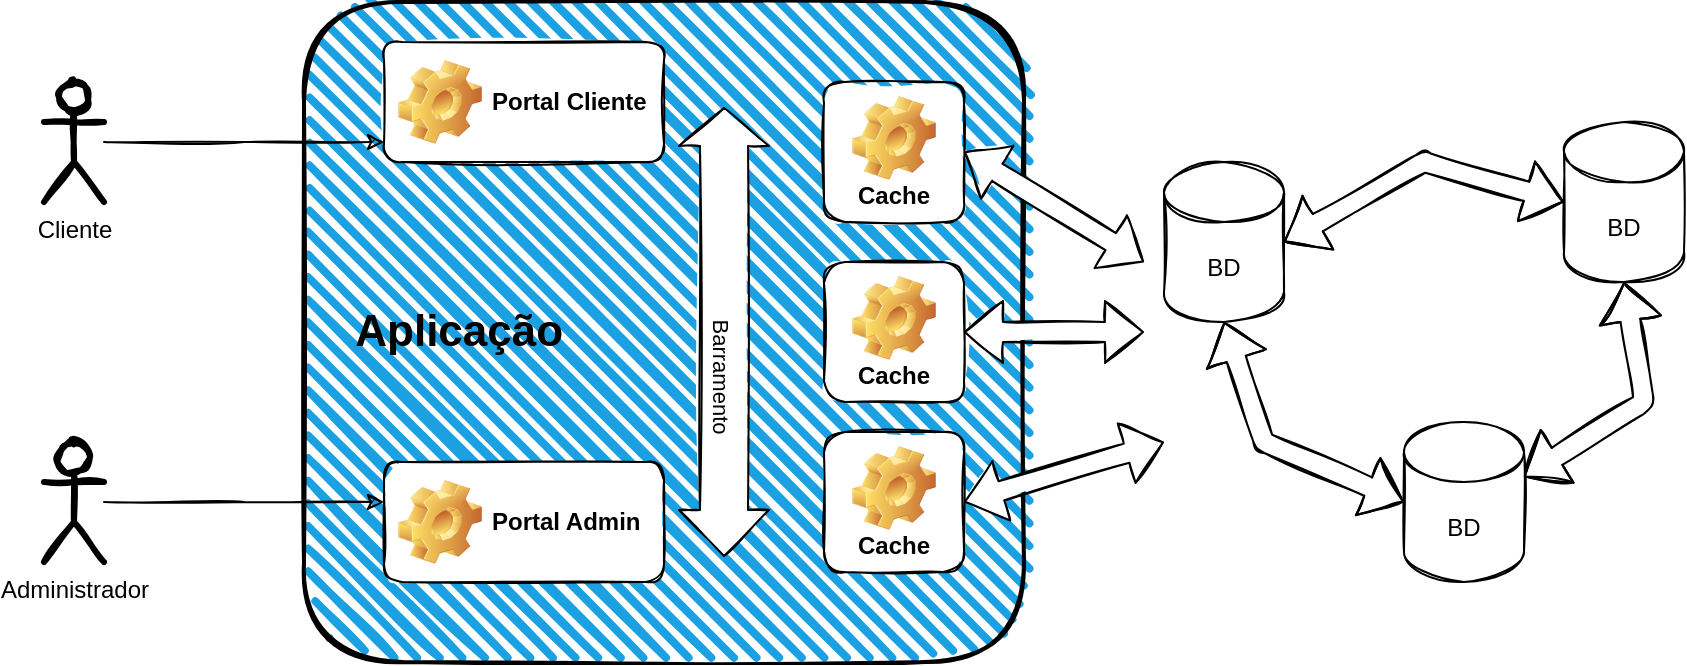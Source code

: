 <mxfile version="14.1.8" type="device"><diagram id="hdgojOCVVJl3eMrqO72T" name="Page-1"><mxGraphModel dx="1106" dy="807" grid="1" gridSize="10" guides="1" tooltips="1" connect="1" arrows="1" fold="1" page="1" pageScale="1" pageWidth="850" pageHeight="1100" math="0" shadow="0"><root><mxCell id="0"/><mxCell id="1" parent="0"/><mxCell id="LrgaLFob0pyDUXB0AyNG-19" value="&lt;font style=&quot;font-size: 22px&quot;&gt;&lt;b&gt;&lt;font style=&quot;font-size: 22px&quot;&gt;&amp;nbsp; &amp;nbsp; Aplicaç&lt;/font&gt;ão&lt;/b&gt;&lt;/font&gt;" style="rounded=1;whiteSpace=wrap;html=1;strokeWidth=2;fillWeight=4;hachureGap=8;hachureAngle=45;fillColor=#1ba1e2;sketch=1;align=left;" parent="1" vertex="1"><mxGeometry x="160" y="200" width="360" height="330" as="geometry"/></mxCell><mxCell id="LrgaLFob0pyDUXB0AyNG-1" value="BD" style="shape=cylinder3;whiteSpace=wrap;html=1;boundedLbl=1;backgroundOutline=1;size=15;sketch=1;" parent="1" vertex="1"><mxGeometry x="790" y="260" width="60" height="80" as="geometry"/></mxCell><mxCell id="LrgaLFob0pyDUXB0AyNG-2" value="BD" style="shape=cylinder3;whiteSpace=wrap;html=1;boundedLbl=1;backgroundOutline=1;size=15;sketch=1;" parent="1" vertex="1"><mxGeometry x="590" y="280" width="60" height="80" as="geometry"/></mxCell><mxCell id="LrgaLFob0pyDUXB0AyNG-3" value="BD" style="shape=cylinder3;whiteSpace=wrap;html=1;boundedLbl=1;backgroundOutline=1;size=15;sketch=1;" parent="1" vertex="1"><mxGeometry x="710" y="410" width="60" height="80" as="geometry"/></mxCell><mxCell id="LrgaLFob0pyDUXB0AyNG-15" style="edgeStyle=orthogonalEdgeStyle;rounded=0;orthogonalLoop=1;jettySize=auto;html=1;entryX=0;entryY=0.5;entryDx=0;entryDy=0;sketch=1;" parent="1" source="LrgaLFob0pyDUXB0AyNG-4" edge="1"><mxGeometry relative="1" as="geometry"><mxPoint x="200" y="270" as="targetPoint"/></mxGeometry></mxCell><mxCell id="LrgaLFob0pyDUXB0AyNG-4" value="Cliente&lt;br&gt;" style="shape=umlActor;verticalLabelPosition=bottom;verticalAlign=top;html=1;outlineConnect=0;sketch=1;strokeWidth=3;" parent="1" vertex="1"><mxGeometry x="30" y="240" width="30" height="60" as="geometry"/></mxCell><mxCell id="LrgaLFob0pyDUXB0AyNG-14" style="edgeStyle=orthogonalEdgeStyle;rounded=0;orthogonalLoop=1;jettySize=auto;html=1;entryX=0;entryY=0.5;entryDx=0;entryDy=0;sketch=1;" parent="1" source="LrgaLFob0pyDUXB0AyNG-11" edge="1"><mxGeometry relative="1" as="geometry"><mxPoint x="200" y="450" as="targetPoint"/></mxGeometry></mxCell><mxCell id="LrgaLFob0pyDUXB0AyNG-11" value="Administrador" style="shape=umlActor;verticalLabelPosition=bottom;verticalAlign=top;html=1;outlineConnect=0;sketch=1;strokeWidth=3;" parent="1" vertex="1"><mxGeometry x="30" y="420" width="30" height="60" as="geometry"/></mxCell><mxCell id="LrgaLFob0pyDUXB0AyNG-17" value="" style="shape=flexArrow;endArrow=classic;startArrow=classic;html=1;width=24;startSize=7.33;fillColor=#ffffff;sketch=1;" parent="1" edge="1"><mxGeometry width="50" height="50" relative="1" as="geometry"><mxPoint x="370" y="477.5" as="sourcePoint"/><mxPoint x="370" y="252.5" as="targetPoint"/></mxGeometry></mxCell><mxCell id="LrgaLFob0pyDUXB0AyNG-18" value="Barramento" style="edgeLabel;html=1;align=center;verticalAlign=middle;resizable=0;points=[];rotation=90;" parent="LrgaLFob0pyDUXB0AyNG-17" vertex="1" connectable="0"><mxGeometry x="-0.189" y="1" relative="1" as="geometry"><mxPoint as="offset"/></mxGeometry></mxCell><mxCell id="LrgaLFob0pyDUXB0AyNG-20" value="Portal Cliente" style="label;whiteSpace=wrap;html=1;image=img/clipart/Gear_128x128.png;sketch=1;" parent="1" vertex="1"><mxGeometry x="200" y="220" width="140" height="60" as="geometry"/></mxCell><mxCell id="LrgaLFob0pyDUXB0AyNG-21" value="Portal Admin" style="label;whiteSpace=wrap;html=1;image=img/clipart/Gear_128x128.png;sketch=1;" parent="1" vertex="1"><mxGeometry x="200" y="430" width="140" height="60" as="geometry"/></mxCell><mxCell id="LrgaLFob0pyDUXB0AyNG-23" value="Cache" style="label;whiteSpace=wrap;html=1;align=center;verticalAlign=bottom;spacingLeft=0;spacingBottom=4;imageAlign=center;imageVerticalAlign=top;image=img/clipart/Gear_128x128.png;sketch=1;" parent="1" vertex="1"><mxGeometry x="420" y="240" width="70" height="70" as="geometry"/></mxCell><mxCell id="LrgaLFob0pyDUXB0AyNG-24" value="" style="shape=flexArrow;endArrow=classic;startArrow=classic;html=1;fillColor=#ffffff;entryX=0;entryY=0.5;entryDx=0;entryDy=0;entryPerimeter=0;exitX=1;exitY=0.5;exitDx=0;exitDy=0;exitPerimeter=0;shadow=0;sketch=1;" parent="1" source="LrgaLFob0pyDUXB0AyNG-2" target="LrgaLFob0pyDUXB0AyNG-1" edge="1"><mxGeometry width="50" height="50" relative="1" as="geometry"><mxPoint x="430" y="390" as="sourcePoint"/><mxPoint x="480" y="340" as="targetPoint"/><Array as="points"><mxPoint x="720" y="280"/></Array></mxGeometry></mxCell><mxCell id="LrgaLFob0pyDUXB0AyNG-25" value="" style="shape=flexArrow;endArrow=classic;startArrow=classic;html=1;fillColor=#ffffff;entryX=1;entryY=0;entryDx=0;entryDy=27.5;entryPerimeter=0;exitX=0.5;exitY=1;exitDx=0;exitDy=0;exitPerimeter=0;shadow=0;sketch=1;" parent="1" source="LrgaLFob0pyDUXB0AyNG-1" target="LrgaLFob0pyDUXB0AyNG-3" edge="1"><mxGeometry width="50" height="50" relative="1" as="geometry"><mxPoint x="660" y="330" as="sourcePoint"/><mxPoint x="800" y="310" as="targetPoint"/><Array as="points"><mxPoint x="830" y="400"/></Array></mxGeometry></mxCell><mxCell id="LrgaLFob0pyDUXB0AyNG-26" value="" style="shape=flexArrow;endArrow=classic;startArrow=classic;html=1;fillColor=#ffffff;entryX=0;entryY=0.5;entryDx=0;entryDy=0;entryPerimeter=0;exitX=0.5;exitY=1;exitDx=0;exitDy=0;exitPerimeter=0;shadow=0;sketch=1;" parent="1" source="LrgaLFob0pyDUXB0AyNG-2" target="LrgaLFob0pyDUXB0AyNG-3" edge="1"><mxGeometry width="50" height="50" relative="1" as="geometry"><mxPoint x="830" y="350" as="sourcePoint"/><mxPoint x="780" y="427.5" as="targetPoint"/><Array as="points"><mxPoint x="640" y="420"/></Array></mxGeometry></mxCell><mxCell id="LrgaLFob0pyDUXB0AyNG-27" value="" style="shape=flexArrow;endArrow=classic;startArrow=classic;html=1;shadow=0;fillColor=#ffffff;entryX=1;entryY=0.5;entryDx=0;entryDy=0;sketch=1;" parent="1" target="LrgaLFob0pyDUXB0AyNG-23" edge="1"><mxGeometry width="50" height="50" relative="1" as="geometry"><mxPoint x="580" y="330" as="sourcePoint"/><mxPoint x="450" y="370" as="targetPoint"/></mxGeometry></mxCell><mxCell id="LGltgRtj0xYPaXhDmD83-1" value="Cache" style="label;whiteSpace=wrap;html=1;align=center;verticalAlign=bottom;spacingLeft=0;spacingBottom=4;imageAlign=center;imageVerticalAlign=top;image=img/clipart/Gear_128x128.png;sketch=1;" vertex="1" parent="1"><mxGeometry x="420" y="330" width="70" height="70" as="geometry"/></mxCell><mxCell id="LGltgRtj0xYPaXhDmD83-2" value="Cache" style="label;whiteSpace=wrap;html=1;align=center;verticalAlign=bottom;spacingLeft=0;spacingBottom=4;imageAlign=center;imageVerticalAlign=top;image=img/clipart/Gear_128x128.png;sketch=1;" vertex="1" parent="1"><mxGeometry x="420" y="415" width="70" height="70" as="geometry"/></mxCell><mxCell id="LGltgRtj0xYPaXhDmD83-3" value="" style="shape=flexArrow;endArrow=classic;startArrow=classic;html=1;shadow=0;fillColor=#ffffff;entryX=1;entryY=0.5;entryDx=0;entryDy=0;sketch=1;" edge="1" parent="1" target="LGltgRtj0xYPaXhDmD83-1"><mxGeometry width="50" height="50" relative="1" as="geometry"><mxPoint x="580" y="365" as="sourcePoint"/><mxPoint x="500" y="285" as="targetPoint"/></mxGeometry></mxCell><mxCell id="LGltgRtj0xYPaXhDmD83-4" value="" style="shape=flexArrow;endArrow=classic;startArrow=classic;html=1;shadow=0;fillColor=#ffffff;entryX=1;entryY=0.5;entryDx=0;entryDy=0;sketch=1;" edge="1" parent="1" target="LGltgRtj0xYPaXhDmD83-2"><mxGeometry width="50" height="50" relative="1" as="geometry"><mxPoint x="590" y="420" as="sourcePoint"/><mxPoint x="500" y="375" as="targetPoint"/></mxGeometry></mxCell></root></mxGraphModel></diagram></mxfile>